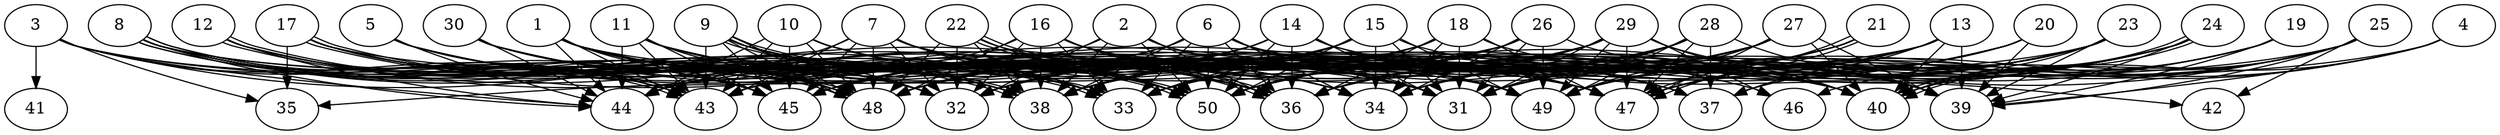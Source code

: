 // DAG automatically generated by daggen at Thu Oct  3 14:07:57 2019
// ./daggen --dot -n 50 --ccr 0.3 --fat 0.9 --regular 0.5 --density 0.7 --mindata 5242880 --maxdata 52428800 
digraph G {
  1 [size="169523200", alpha="0.19", expect_size="50856960"] 
  1 -> 32 [size ="50856960"]
  1 -> 33 [size ="50856960"]
  1 -> 36 [size ="50856960"]
  1 -> 38 [size ="50856960"]
  1 -> 40 [size ="50856960"]
  1 -> 43 [size ="50856960"]
  1 -> 44 [size ="50856960"]
  1 -> 45 [size ="50856960"]
  1 -> 47 [size ="50856960"]
  1 -> 48 [size ="50856960"]
  1 -> 49 [size ="50856960"]
  1 -> 50 [size ="50856960"]
  2 [size="171308373", alpha="0.13", expect_size="51392512"] 
  2 -> 32 [size ="51392512"]
  2 -> 36 [size ="51392512"]
  2 -> 38 [size ="51392512"]
  2 -> 45 [size ="51392512"]
  2 -> 47 [size ="51392512"]
  2 -> 49 [size ="51392512"]
  2 -> 50 [size ="51392512"]
  3 [size="48063147", alpha="0.04", expect_size="14418944"] 
  3 -> 35 [size ="14418944"]
  3 -> 36 [size ="14418944"]
  3 -> 40 [size ="14418944"]
  3 -> 41 [size ="14418944"]
  3 -> 43 [size ="14418944"]
  3 -> 44 [size ="14418944"]
  3 -> 45 [size ="14418944"]
  3 -> 47 [size ="14418944"]
  4 [size="50776747", alpha="0.09", expect_size="15233024"] 
  4 -> 39 [size ="15233024"]
  4 -> 40 [size ="15233024"]
  4 -> 45 [size ="15233024"]
  4 -> 47 [size ="15233024"]
  4 -> 49 [size ="15233024"]
  5 [size="39430827", alpha="0.00", expect_size="11829248"] 
  5 -> 31 [size ="11829248"]
  5 -> 32 [size ="11829248"]
  5 -> 34 [size ="11829248"]
  5 -> 38 [size ="11829248"]
  5 -> 44 [size ="11829248"]
  5 -> 45 [size ="11829248"]
  5 -> 50 [size ="11829248"]
  6 [size="98249387", alpha="0.02", expect_size="29474816"] 
  6 -> 31 [size ="29474816"]
  6 -> 33 [size ="29474816"]
  6 -> 34 [size ="29474816"]
  6 -> 36 [size ="29474816"]
  6 -> 38 [size ="29474816"]
  6 -> 45 [size ="29474816"]
  6 -> 46 [size ="29474816"]
  6 -> 48 [size ="29474816"]
  6 -> 50 [size ="29474816"]
  7 [size="143687680", alpha="0.15", expect_size="43106304"] 
  7 -> 31 [size ="43106304"]
  7 -> 32 [size ="43106304"]
  7 -> 33 [size ="43106304"]
  7 -> 34 [size ="43106304"]
  7 -> 40 [size ="43106304"]
  7 -> 43 [size ="43106304"]
  7 -> 44 [size ="43106304"]
  7 -> 45 [size ="43106304"]
  7 -> 47 [size ="43106304"]
  7 -> 48 [size ="43106304"]
  7 -> 49 [size ="43106304"]
  7 -> 50 [size ="43106304"]
  8 [size="77059413", alpha="0.04", expect_size="23117824"] 
  8 -> 31 [size ="23117824"]
  8 -> 32 [size ="23117824"]
  8 -> 33 [size ="23117824"]
  8 -> 38 [size ="23117824"]
  8 -> 43 [size ="23117824"]
  8 -> 43 [size ="23117824"]
  8 -> 44 [size ="23117824"]
  8 -> 45 [size ="23117824"]
  8 -> 48 [size ="23117824"]
  8 -> 48 [size ="23117824"]
  8 -> 49 [size ="23117824"]
  8 -> 50 [size ="23117824"]
  9 [size="38830080", alpha="0.09", expect_size="11649024"] 
  9 -> 31 [size ="11649024"]
  9 -> 32 [size ="11649024"]
  9 -> 33 [size ="11649024"]
  9 -> 34 [size ="11649024"]
  9 -> 36 [size ="11649024"]
  9 -> 43 [size ="11649024"]
  9 -> 45 [size ="11649024"]
  9 -> 48 [size ="11649024"]
  9 -> 48 [size ="11649024"]
  9 -> 49 [size ="11649024"]
  9 -> 50 [size ="11649024"]
  9 -> 50 [size ="11649024"]
  10 [size="47510187", alpha="0.17", expect_size="14253056"] 
  10 -> 31 [size ="14253056"]
  10 -> 36 [size ="14253056"]
  10 -> 37 [size ="14253056"]
  10 -> 43 [size ="14253056"]
  10 -> 44 [size ="14253056"]
  10 -> 45 [size ="14253056"]
  10 -> 47 [size ="14253056"]
  10 -> 48 [size ="14253056"]
  10 -> 50 [size ="14253056"]
  11 [size="68331520", alpha="0.18", expect_size="20499456"] 
  11 -> 31 [size ="20499456"]
  11 -> 33 [size ="20499456"]
  11 -> 36 [size ="20499456"]
  11 -> 37 [size ="20499456"]
  11 -> 38 [size ="20499456"]
  11 -> 43 [size ="20499456"]
  11 -> 44 [size ="20499456"]
  11 -> 45 [size ="20499456"]
  11 -> 47 [size ="20499456"]
  11 -> 48 [size ="20499456"]
  11 -> 50 [size ="20499456"]
  12 [size="63214933", alpha="0.15", expect_size="18964480"] 
  12 -> 31 [size ="18964480"]
  12 -> 32 [size ="18964480"]
  12 -> 36 [size ="18964480"]
  12 -> 38 [size ="18964480"]
  12 -> 38 [size ="18964480"]
  12 -> 43 [size ="18964480"]
  12 -> 44 [size ="18964480"]
  13 [size="166748160", alpha="0.10", expect_size="50024448"] 
  13 -> 31 [size ="50024448"]
  13 -> 32 [size ="50024448"]
  13 -> 37 [size ="50024448"]
  13 -> 38 [size ="50024448"]
  13 -> 39 [size ="50024448"]
  13 -> 40 [size ="50024448"]
  13 -> 44 [size ="50024448"]
  13 -> 49 [size ="50024448"]
  14 [size="37249707", alpha="0.06", expect_size="11174912"] 
  14 -> 31 [size ="11174912"]
  14 -> 32 [size ="11174912"]
  14 -> 36 [size ="11174912"]
  14 -> 37 [size ="11174912"]
  14 -> 39 [size ="11174912"]
  14 -> 44 [size ="11174912"]
  14 -> 48 [size ="11174912"]
  14 -> 50 [size ="11174912"]
  15 [size="106970453", alpha="0.08", expect_size="32091136"] 
  15 -> 31 [size ="32091136"]
  15 -> 32 [size ="32091136"]
  15 -> 33 [size ="32091136"]
  15 -> 34 [size ="32091136"]
  15 -> 38 [size ="32091136"]
  15 -> 42 [size ="32091136"]
  15 -> 43 [size ="32091136"]
  15 -> 49 [size ="32091136"]
  15 -> 50 [size ="32091136"]
  16 [size="109134507", alpha="0.15", expect_size="32740352"] 
  16 -> 31 [size ="32740352"]
  16 -> 32 [size ="32740352"]
  16 -> 33 [size ="32740352"]
  16 -> 36 [size ="32740352"]
  16 -> 38 [size ="32740352"]
  16 -> 39 [size ="32740352"]
  16 -> 43 [size ="32740352"]
  16 -> 47 [size ="32740352"]
  16 -> 48 [size ="32740352"]
  17 [size="126078293", alpha="0.18", expect_size="37823488"] 
  17 -> 32 [size ="37823488"]
  17 -> 33 [size ="37823488"]
  17 -> 33 [size ="37823488"]
  17 -> 35 [size ="37823488"]
  17 -> 38 [size ="37823488"]
  17 -> 43 [size ="37823488"]
  17 -> 45 [size ="37823488"]
  17 -> 47 [size ="37823488"]
  17 -> 48 [size ="37823488"]
  17 -> 49 [size ="37823488"]
  18 [size="90112000", alpha="0.08", expect_size="27033600"] 
  18 -> 31 [size ="27033600"]
  18 -> 32 [size ="27033600"]
  18 -> 33 [size ="27033600"]
  18 -> 34 [size ="27033600"]
  18 -> 36 [size ="27033600"]
  18 -> 38 [size ="27033600"]
  18 -> 40 [size ="27033600"]
  18 -> 47 [size ="27033600"]
  18 -> 48 [size ="27033600"]
  19 [size="120036693", alpha="0.03", expect_size="36011008"] 
  19 -> 31 [size ="36011008"]
  19 -> 36 [size ="36011008"]
  19 -> 37 [size ="36011008"]
  19 -> 39 [size ="36011008"]
  19 -> 47 [size ="36011008"]
  20 [size="32819200", alpha="0.18", expect_size="9845760"] 
  20 -> 31 [size ="9845760"]
  20 -> 33 [size ="9845760"]
  20 -> 36 [size ="9845760"]
  20 -> 38 [size ="9845760"]
  20 -> 39 [size ="9845760"]
  20 -> 47 [size ="9845760"]
  21 [size="168451413", alpha="0.12", expect_size="50535424"] 
  21 -> 31 [size ="50535424"]
  21 -> 34 [size ="50535424"]
  21 -> 36 [size ="50535424"]
  21 -> 38 [size ="50535424"]
  21 -> 47 [size ="50535424"]
  21 -> 47 [size ="50535424"]
  21 -> 50 [size ="50535424"]
  22 [size="154903893", alpha="0.06", expect_size="46471168"] 
  22 -> 32 [size ="46471168"]
  22 -> 36 [size ="46471168"]
  22 -> 36 [size ="46471168"]
  22 -> 38 [size ="46471168"]
  22 -> 48 [size ="46471168"]
  22 -> 49 [size ="46471168"]
  22 -> 50 [size ="46471168"]
  23 [size="114411520", alpha="0.04", expect_size="34323456"] 
  23 -> 33 [size ="34323456"]
  23 -> 34 [size ="34323456"]
  23 -> 36 [size ="34323456"]
  23 -> 37 [size ="34323456"]
  23 -> 39 [size ="34323456"]
  23 -> 40 [size ="34323456"]
  23 -> 43 [size ="34323456"]
  23 -> 47 [size ="34323456"]
  23 -> 49 [size ="34323456"]
  23 -> 50 [size ="34323456"]
  24 [size="39051947", alpha="0.05", expect_size="11715584"] 
  24 -> 31 [size ="11715584"]
  24 -> 33 [size ="11715584"]
  24 -> 36 [size ="11715584"]
  24 -> 39 [size ="11715584"]
  24 -> 40 [size ="11715584"]
  24 -> 40 [size ="11715584"]
  24 -> 47 [size ="11715584"]
  24 -> 49 [size ="11715584"]
  24 -> 50 [size ="11715584"]
  25 [size="82609493", alpha="0.10", expect_size="24782848"] 
  25 -> 31 [size ="24782848"]
  25 -> 39 [size ="24782848"]
  25 -> 40 [size ="24782848"]
  25 -> 42 [size ="24782848"]
  25 -> 43 [size ="24782848"]
  25 -> 46 [size ="24782848"]
  25 -> 47 [size ="24782848"]
  25 -> 49 [size ="24782848"]
  25 -> 50 [size ="24782848"]
  26 [size="148189867", alpha="0.05", expect_size="44456960"] 
  26 -> 31 [size ="44456960"]
  26 -> 34 [size ="44456960"]
  26 -> 35 [size ="44456960"]
  26 -> 39 [size ="44456960"]
  26 -> 45 [size ="44456960"]
  26 -> 49 [size ="44456960"]
  26 -> 50 [size ="44456960"]
  27 [size="107608747", alpha="0.16", expect_size="32282624"] 
  27 -> 32 [size ="32282624"]
  27 -> 33 [size ="32282624"]
  27 -> 34 [size ="32282624"]
  27 -> 36 [size ="32282624"]
  27 -> 38 [size ="32282624"]
  27 -> 39 [size ="32282624"]
  27 -> 40 [size ="32282624"]
  27 -> 45 [size ="32282624"]
  27 -> 47 [size ="32282624"]
  27 -> 49 [size ="32282624"]
  27 -> 50 [size ="32282624"]
  28 [size="89047040", alpha="0.14", expect_size="26714112"] 
  28 -> 31 [size ="26714112"]
  28 -> 32 [size ="26714112"]
  28 -> 33 [size ="26714112"]
  28 -> 34 [size ="26714112"]
  28 -> 37 [size ="26714112"]
  28 -> 38 [size ="26714112"]
  28 -> 39 [size ="26714112"]
  28 -> 44 [size ="26714112"]
  28 -> 47 [size ="26714112"]
  28 -> 48 [size ="26714112"]
  28 -> 49 [size ="26714112"]
  28 -> 50 [size ="26714112"]
  29 [size="150022827", alpha="0.15", expect_size="45006848"] 
  29 -> 31 [size ="45006848"]
  29 -> 32 [size ="45006848"]
  29 -> 33 [size ="45006848"]
  29 -> 36 [size ="45006848"]
  29 -> 38 [size ="45006848"]
  29 -> 39 [size ="45006848"]
  29 -> 40 [size ="45006848"]
  29 -> 43 [size ="45006848"]
  29 -> 44 [size ="45006848"]
  29 -> 46 [size ="45006848"]
  29 -> 47 [size ="45006848"]
  29 -> 48 [size ="45006848"]
  29 -> 49 [size ="45006848"]
  29 -> 50 [size ="45006848"]
  30 [size="19674453", alpha="0.00", expect_size="5902336"] 
  30 -> 32 [size ="5902336"]
  30 -> 33 [size ="5902336"]
  30 -> 34 [size ="5902336"]
  30 -> 38 [size ="5902336"]
  30 -> 44 [size ="5902336"]
  30 -> 48 [size ="5902336"]
  30 -> 49 [size ="5902336"]
  31 [size="162805760", alpha="0.12", expect_size="48841728"] 
  32 [size="102321493", alpha="0.09", expect_size="30696448"] 
  33 [size="149346987", alpha="0.05", expect_size="44804096"] 
  34 [size="19892907", alpha="0.04", expect_size="5967872"] 
  35 [size="61842773", alpha="0.14", expect_size="18552832"] 
  36 [size="139861333", alpha="0.16", expect_size="41958400"] 
  37 [size="20148907", alpha="0.12", expect_size="6044672"] 
  38 [size="143496533", alpha="0.17", expect_size="43048960"] 
  39 [size="97628160", alpha="0.15", expect_size="29288448"] 
  40 [size="61187413", alpha="0.15", expect_size="18356224"] 
  41 [size="64211627", alpha="0.14", expect_size="19263488"] 
  42 [size="157552640", alpha="0.10", expect_size="47265792"] 
  43 [size="72376320", alpha="0.19", expect_size="21712896"] 
  44 [size="115247787", alpha="0.11", expect_size="34574336"] 
  45 [size="148650667", alpha="0.11", expect_size="44595200"] 
  46 [size="104796160", alpha="0.07", expect_size="31438848"] 
  47 [size="75342507", alpha="0.15", expect_size="22602752"] 
  48 [size="168891733", alpha="0.12", expect_size="50667520"] 
  49 [size="143510187", alpha="0.06", expect_size="43053056"] 
  50 [size="101761707", alpha="0.00", expect_size="30528512"] 
}
